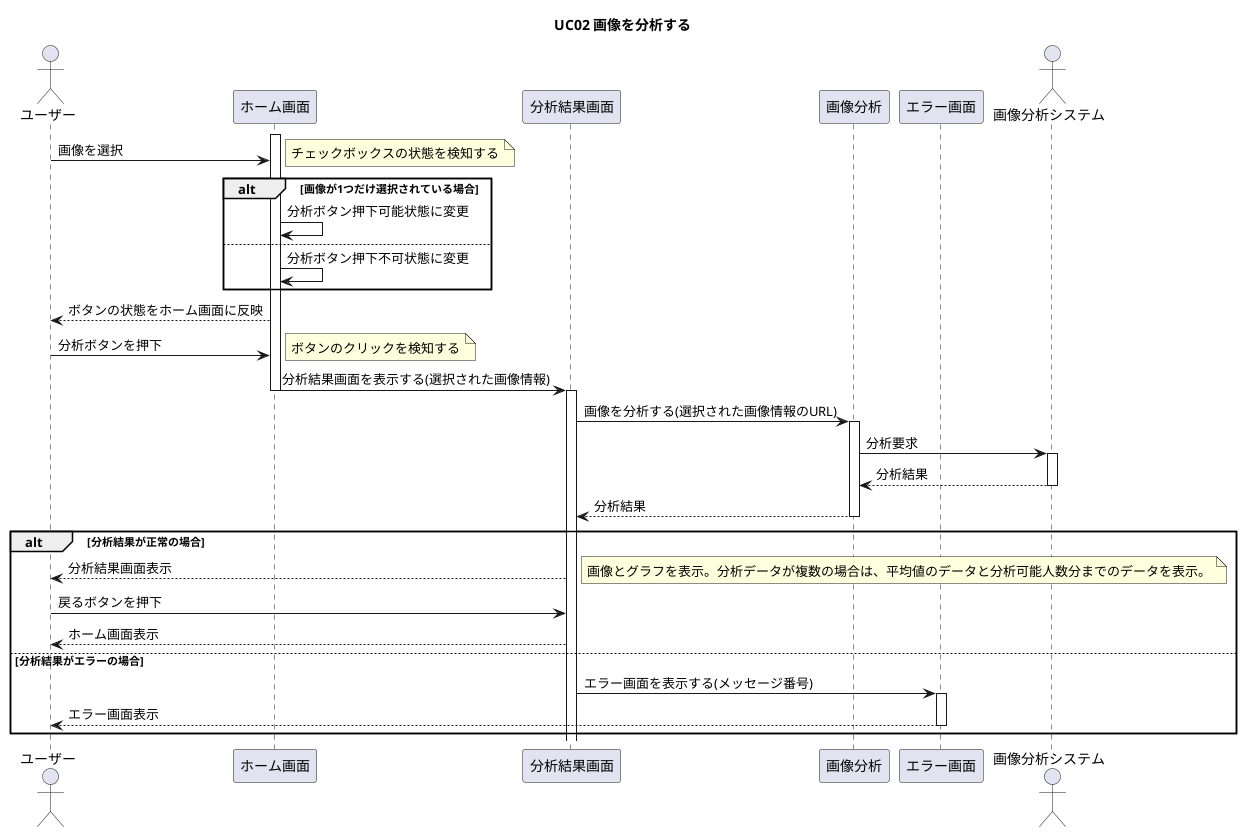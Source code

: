 @startuml
title UC02 画像を分析する

actor ユーザー
participant ホーム画面
participant 分析結果画面
participant 画像分析
participant エラー画面
actor 画像分析システム
activate ホーム画面
ユーザー -> ホーム画面 : 画像を選択
note right : チェックボックスの状態を検知する

alt 画像が1つだけ選択されている場合
    ホーム画面 -> ホーム画面 : 分析ボタン押下可能状態に変更
else 
    ホーム画面 -> ホーム画面 : 分析ボタン押下不可状態に変更
end
ユーザー <-- ホーム画面 : ボタンの状態をホーム画面に反映

ユーザー -> ホーム画面 : 分析ボタンを押下
note right : ボタンのクリックを検知する
ホーム画面 -> 分析結果画面 : 分析結果画面を表示する(選択された画像情報)
deactivate ホーム画面
activate 分析結果画面
分析結果画面 -> 画像分析 : 画像を分析する(選択された画像情報のURL)
activate 画像分析
画像分析 -> 画像分析システム : 分析要求
activate 画像分析システム
画像分析 <-- 画像分析システム : 分析結果
deactivate 画像分析システム
分析結果画面 <-- 画像分析 : 分析結果
deactivate 画像分析

alt 分析結果が正常の場合
    ユーザー <-- 分析結果画面 : 分析結果画面表示
    note right : 画像とグラフを表示。分析データが複数の場合は、平均値のデータと分析可能人数分までのデータを表示。
    
    ユーザー -> 分析結果画面 : 戻るボタンを押下
    ユーザー <-- 分析結果画面 : ホーム画面表示

else 分析結果がエラーの場合
    分析結果画面 -> エラー画面 : エラー画面を表示する(メッセージ番号)
    activate エラー画面
    ユーザー <-- エラー画面 : エラー画面表示
    deactivate エラー画面
end

@enduml